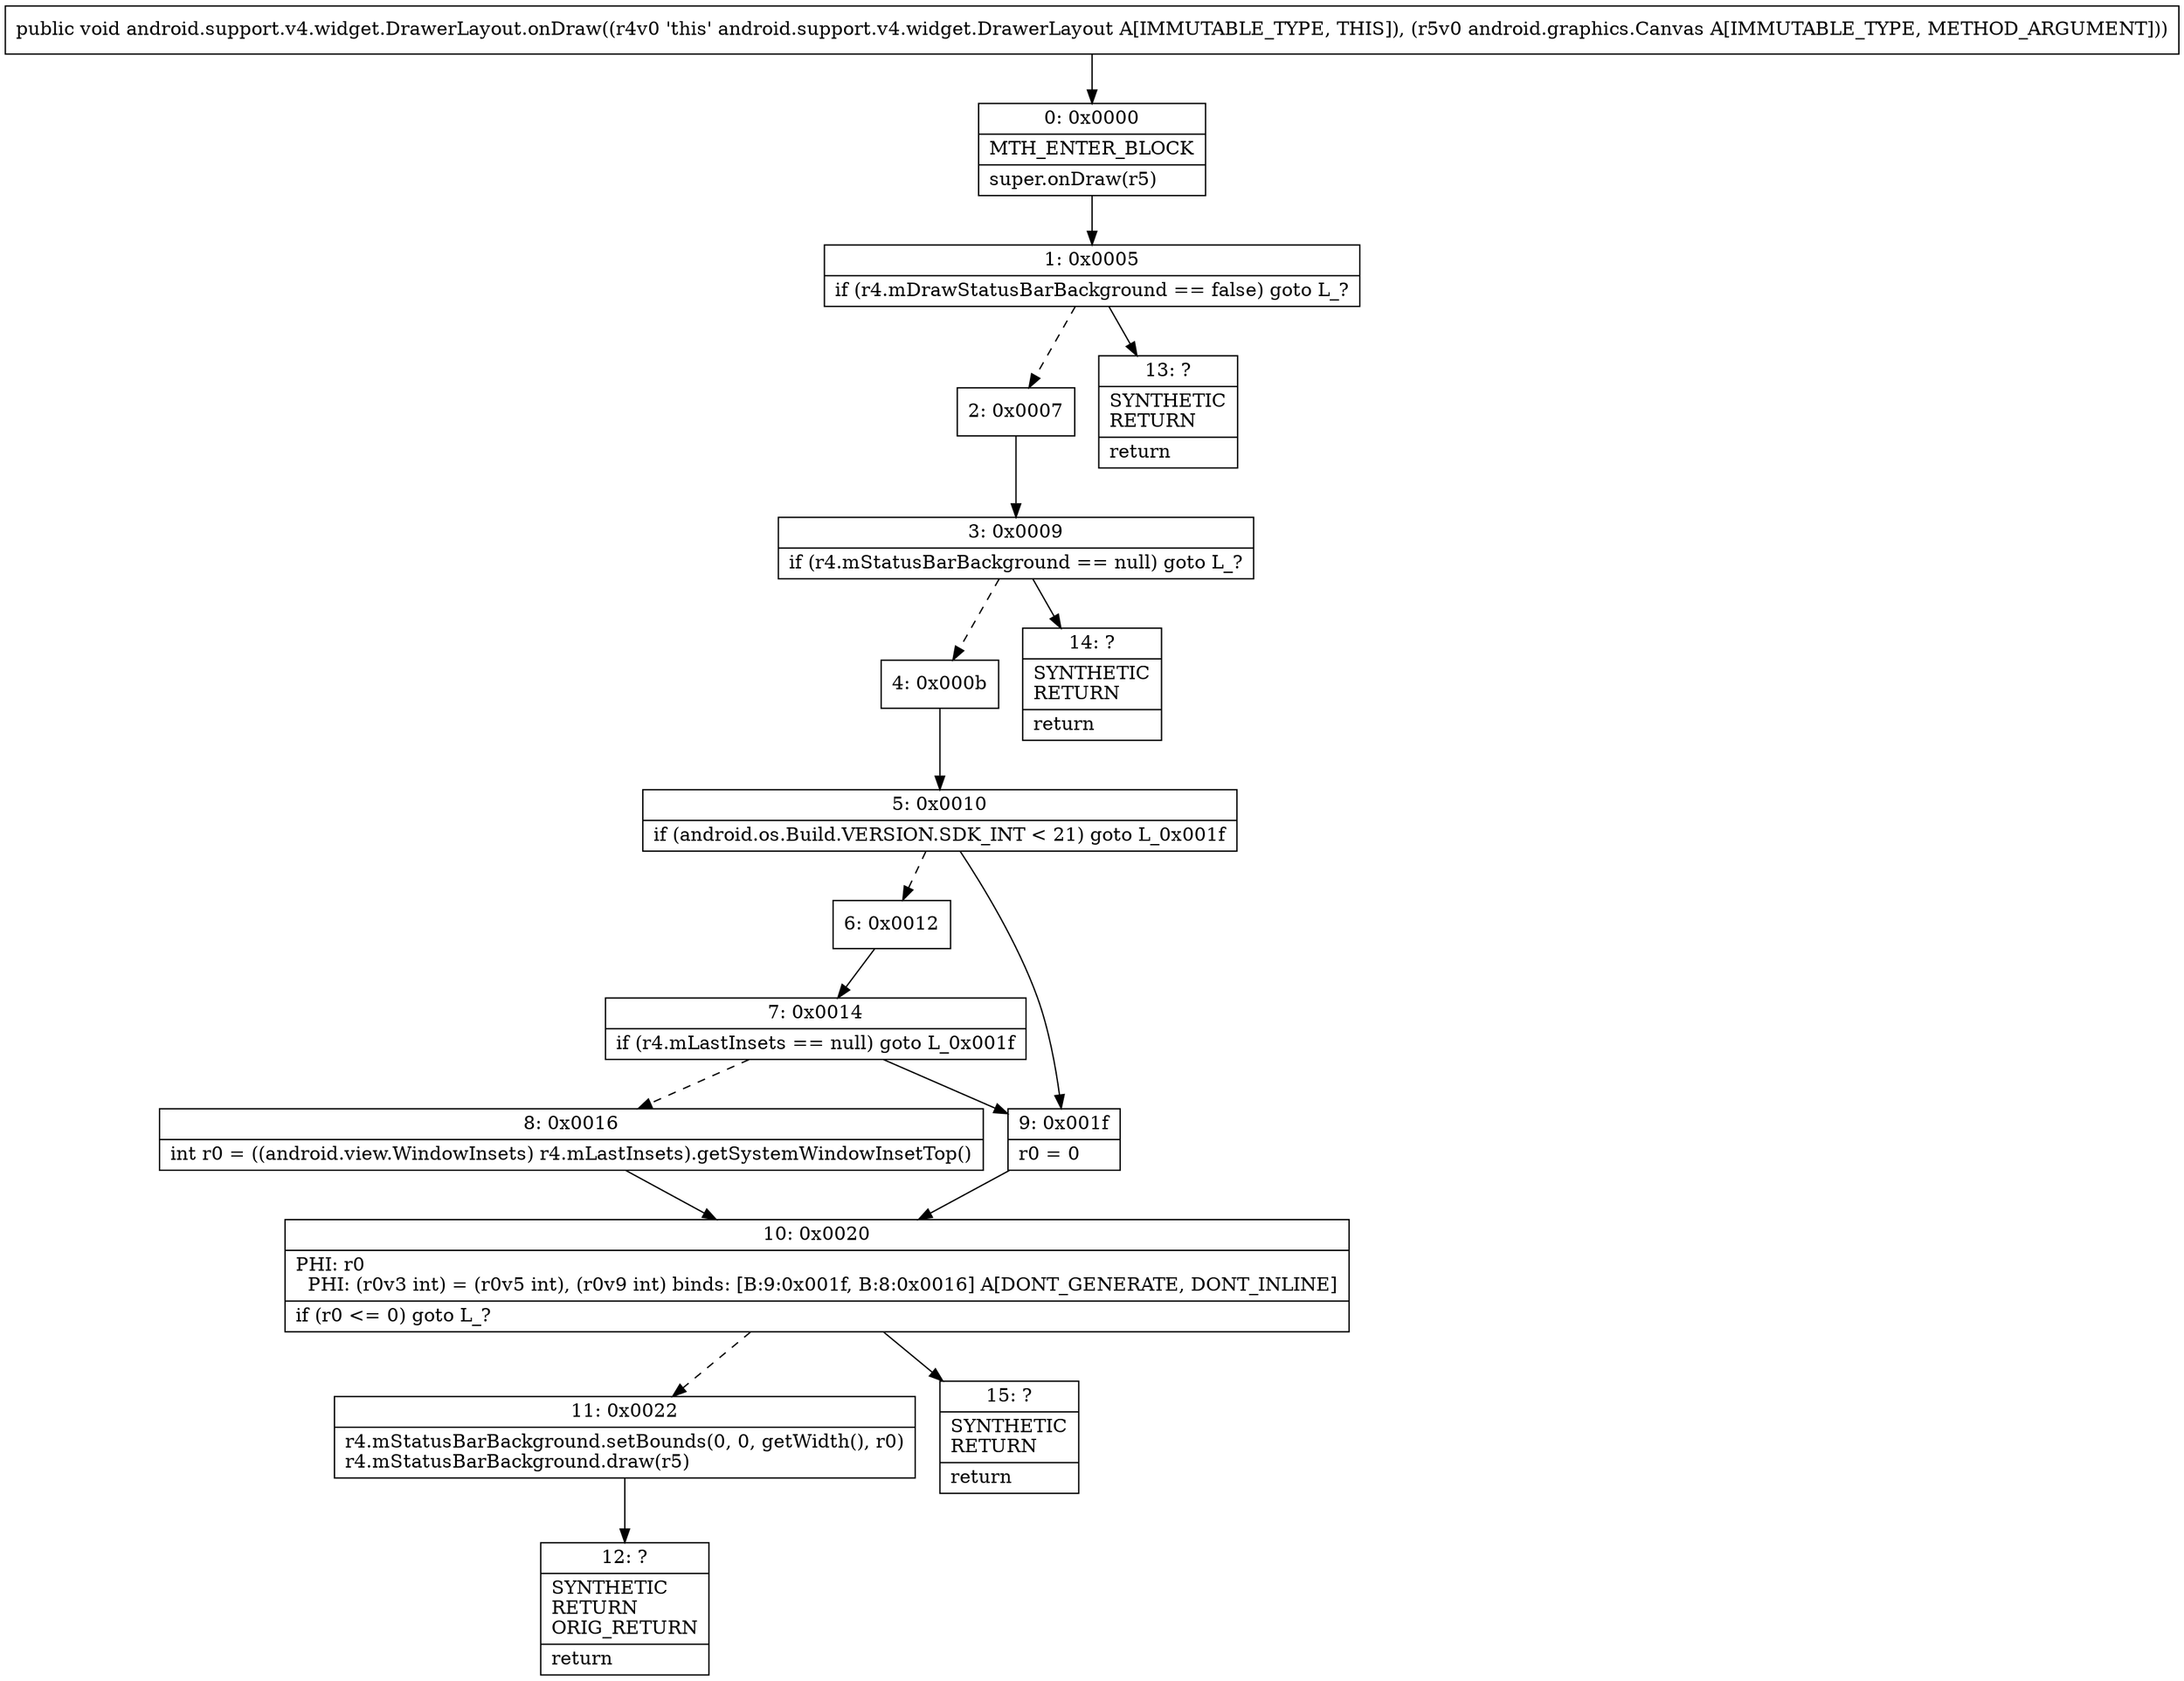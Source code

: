 digraph "CFG forandroid.support.v4.widget.DrawerLayout.onDraw(Landroid\/graphics\/Canvas;)V" {
Node_0 [shape=record,label="{0\:\ 0x0000|MTH_ENTER_BLOCK\l|super.onDraw(r5)\l}"];
Node_1 [shape=record,label="{1\:\ 0x0005|if (r4.mDrawStatusBarBackground == false) goto L_?\l}"];
Node_2 [shape=record,label="{2\:\ 0x0007}"];
Node_3 [shape=record,label="{3\:\ 0x0009|if (r4.mStatusBarBackground == null) goto L_?\l}"];
Node_4 [shape=record,label="{4\:\ 0x000b}"];
Node_5 [shape=record,label="{5\:\ 0x0010|if (android.os.Build.VERSION.SDK_INT \< 21) goto L_0x001f\l}"];
Node_6 [shape=record,label="{6\:\ 0x0012}"];
Node_7 [shape=record,label="{7\:\ 0x0014|if (r4.mLastInsets == null) goto L_0x001f\l}"];
Node_8 [shape=record,label="{8\:\ 0x0016|int r0 = ((android.view.WindowInsets) r4.mLastInsets).getSystemWindowInsetTop()\l}"];
Node_9 [shape=record,label="{9\:\ 0x001f|r0 = 0\l}"];
Node_10 [shape=record,label="{10\:\ 0x0020|PHI: r0 \l  PHI: (r0v3 int) = (r0v5 int), (r0v9 int) binds: [B:9:0x001f, B:8:0x0016] A[DONT_GENERATE, DONT_INLINE]\l|if (r0 \<= 0) goto L_?\l}"];
Node_11 [shape=record,label="{11\:\ 0x0022|r4.mStatusBarBackground.setBounds(0, 0, getWidth(), r0)\lr4.mStatusBarBackground.draw(r5)\l}"];
Node_12 [shape=record,label="{12\:\ ?|SYNTHETIC\lRETURN\lORIG_RETURN\l|return\l}"];
Node_13 [shape=record,label="{13\:\ ?|SYNTHETIC\lRETURN\l|return\l}"];
Node_14 [shape=record,label="{14\:\ ?|SYNTHETIC\lRETURN\l|return\l}"];
Node_15 [shape=record,label="{15\:\ ?|SYNTHETIC\lRETURN\l|return\l}"];
MethodNode[shape=record,label="{public void android.support.v4.widget.DrawerLayout.onDraw((r4v0 'this' android.support.v4.widget.DrawerLayout A[IMMUTABLE_TYPE, THIS]), (r5v0 android.graphics.Canvas A[IMMUTABLE_TYPE, METHOD_ARGUMENT])) }"];
MethodNode -> Node_0;
Node_0 -> Node_1;
Node_1 -> Node_2[style=dashed];
Node_1 -> Node_13;
Node_2 -> Node_3;
Node_3 -> Node_4[style=dashed];
Node_3 -> Node_14;
Node_4 -> Node_5;
Node_5 -> Node_6[style=dashed];
Node_5 -> Node_9;
Node_6 -> Node_7;
Node_7 -> Node_8[style=dashed];
Node_7 -> Node_9;
Node_8 -> Node_10;
Node_9 -> Node_10;
Node_10 -> Node_11[style=dashed];
Node_10 -> Node_15;
Node_11 -> Node_12;
}

